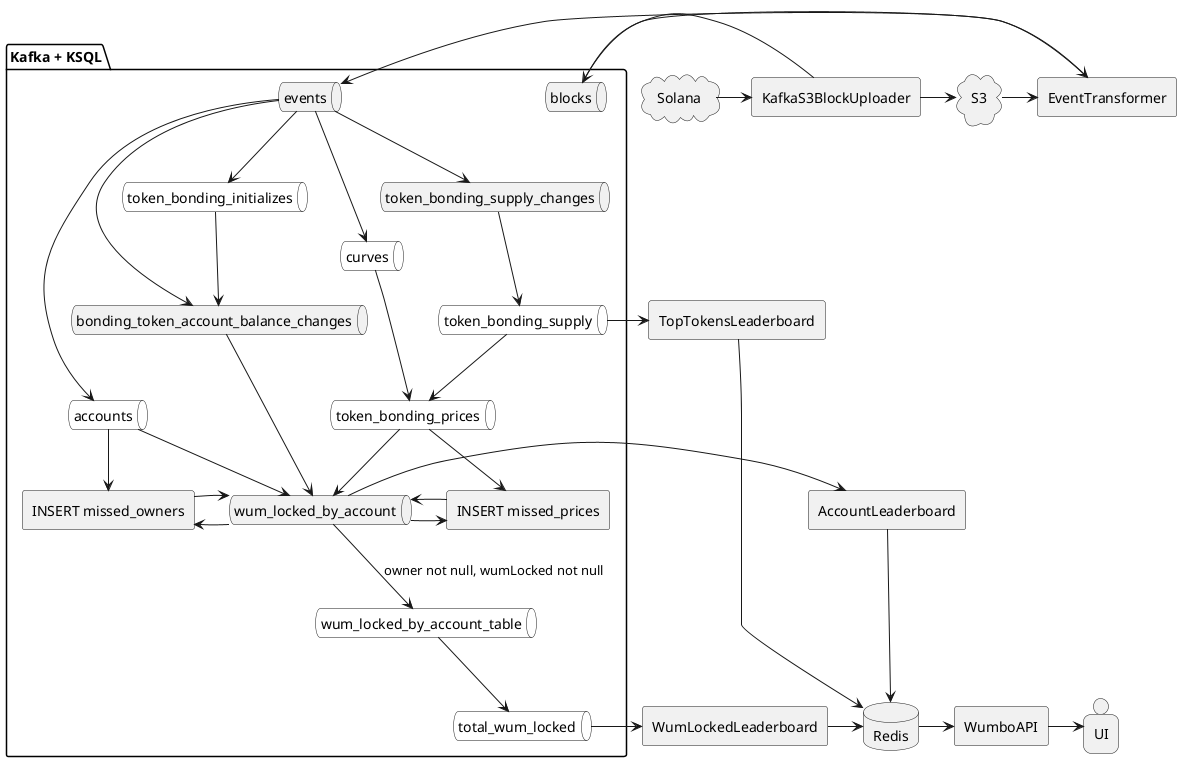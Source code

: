 @startuml architecture

package "Kafka + KSQL" as k {
  queue accounts #fff
  queue blocks
  queue bonding_token_account_balance_changes
  queue token_bonding_initializes #fff
  queue curves #fff
  queue events
  queue token_bonding_prices #fff
  queue token_bonding_supply #fff
  queue token_bonding_supply_changes
  queue total_wum_locked #fff
  queue wum_locked_by_account
  queue wum_locked_by_account_table #fff

    
  events --> token_bonding_initializes

  events --> bonding_token_account_balance_changes
  token_bonding_initializes --> bonding_token_account_balance_changes

  events --> token_bonding_supply_changes

  token_bonding_supply_changes --> token_bonding_supply

  events --> curves

  events --> accounts

  token_bonding_supply --> token_bonding_prices
  curves --> token_bonding_prices

  bonding_token_account_balance_changes --> wum_locked_by_account
  token_bonding_prices --> wum_locked_by_account
  accounts --> wum_locked_by_account

  agent "INSERT missed_owners" as missed_owners
  agent "INSERT missed_prices" as missed_prices

  token_bonding_prices -> missed_prices
  accounts -> missed_owners
  wum_locked_by_account -> missed_owners
  wum_locked_by_account -> missed_prices

  missed_owners -> wum_locked_by_account
  missed_prices -> wum_locked_by_account

  wum_locked_by_account_table --> total_wum_locked

  wum_locked_by_account --> wum_locked_by_account_table : owner not null, wumLocked not null
}

agent KafkaS3BlockUploader
agent AccountLeaderboard
agent WumLockedLeaderboard
agent TopTokensLeaderboard
agent WumboAPI

cloud Solana
cloud S3
database Redis
person UI

Solana -> KafkaS3BlockUploader
KafkaS3BlockUploader -> blocks
KafkaS3BlockUploader -> S3

agent EventTransformer

S3 -> EventTransformer
blocks --> EventTransformer
EventTransformer -> events

total_wum_locked -> WumLockedLeaderboard
WumLockedLeaderboard -> Redis

token_bonding_supply -> TopTokensLeaderboard
TopTokensLeaderboard -> Redis

wum_locked_by_account -> AccountLeaderboard
AccountLeaderboard -> Redis

Redis -> WumboAPI

WumboAPI -> UI
@enduml
